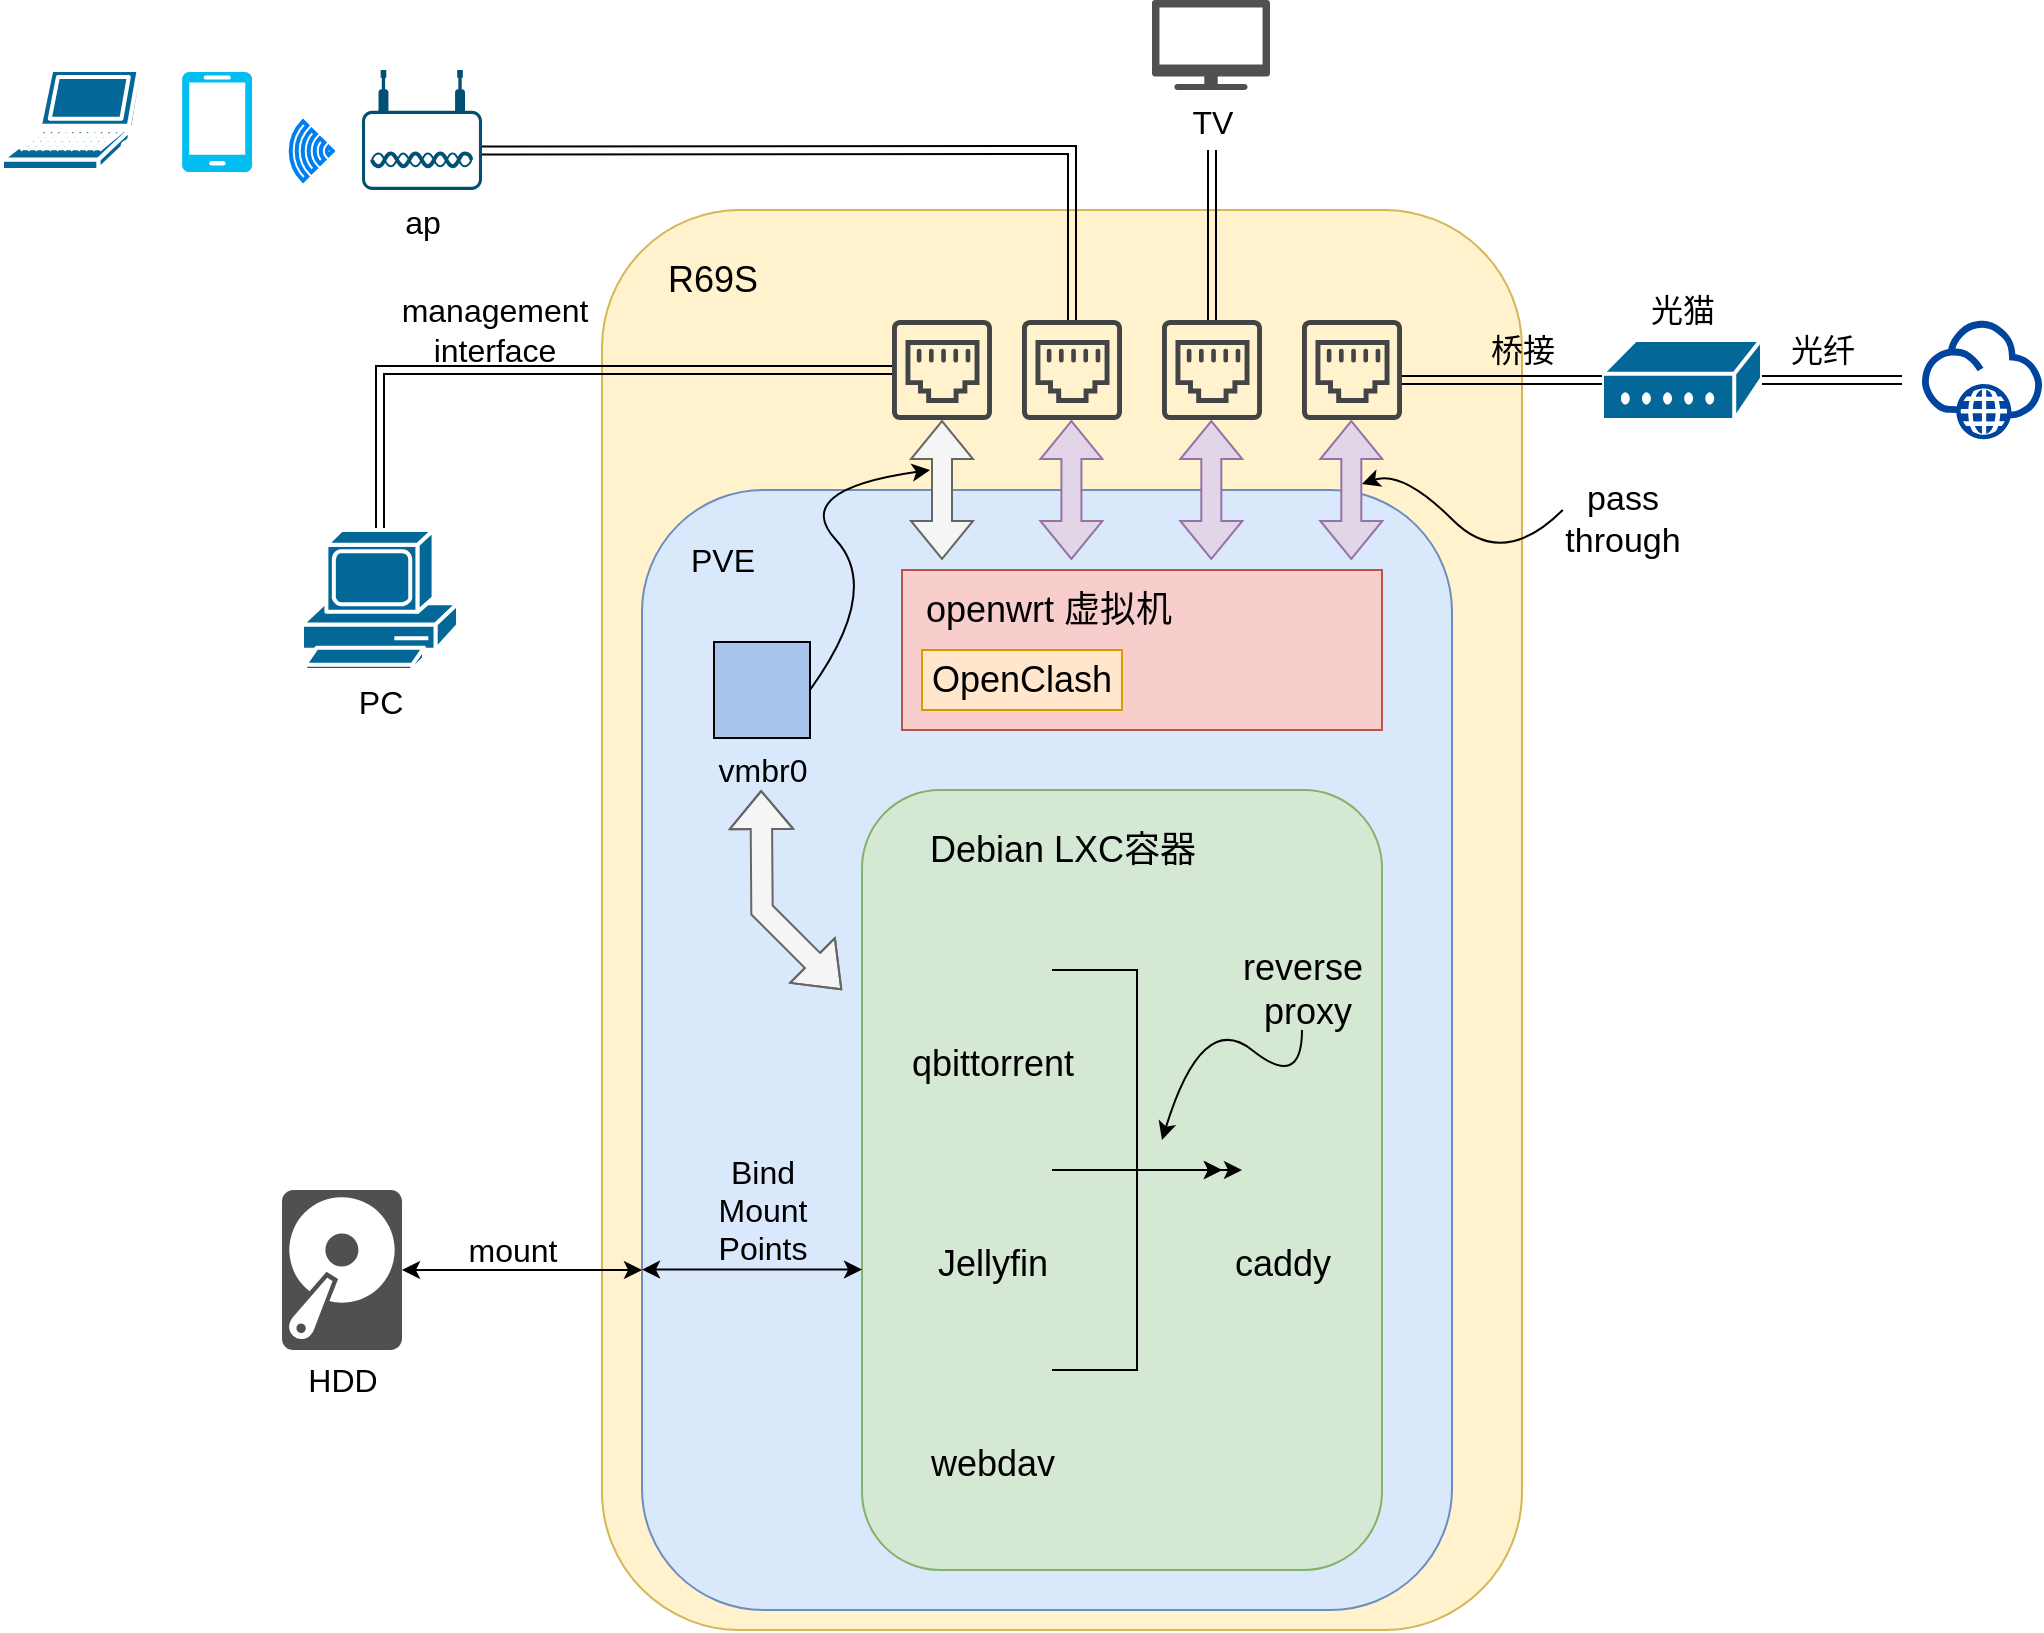 <mxfile version="20.8.18" type="device"><diagram name="第 1 页" id="HwxhQGdfMwIhGefWLHdt"><mxGraphModel dx="1460" dy="819" grid="1" gridSize="10" guides="1" tooltips="1" connect="1" arrows="1" fold="1" page="1" pageScale="1" pageWidth="827" pageHeight="1169" math="0" shadow="0"><root><mxCell id="0"/><mxCell id="1" parent="0"/><mxCell id="PS4D_Qk0cHezJDj4OZUu-10" value="" style="rounded=1;whiteSpace=wrap;html=1;fillColor=#fff2cc;strokeColor=#d6b656;shadow=0;" parent="1" vertex="1"><mxGeometry x="310" y="160" width="460" height="710" as="geometry"/></mxCell><mxCell id="PS4D_Qk0cHezJDj4OZUu-1" value="" style="shape=mxgraph.cisco.modems_and_phones.modem;html=1;pointerEvents=1;dashed=0;fillColor=#036897;strokeColor=#ffffff;strokeWidth=2;verticalLabelPosition=bottom;verticalAlign=top;align=center;outlineConnect=0;" parent="1" vertex="1"><mxGeometry x="810" y="225" width="80" height="40" as="geometry"/></mxCell><mxCell id="PS4D_Qk0cHezJDj4OZUu-4" value="" style="shape=link;html=1;rounded=0;" parent="1" edge="1"><mxGeometry width="100" relative="1" as="geometry"><mxPoint x="710" y="245" as="sourcePoint"/><mxPoint x="810" y="245" as="targetPoint"/></mxGeometry></mxCell><mxCell id="PS4D_Qk0cHezJDj4OZUu-5" value="" style="shape=link;html=1;rounded=0;" parent="1" edge="1"><mxGeometry width="100" relative="1" as="geometry"><mxPoint x="890" y="245" as="sourcePoint"/><mxPoint x="960" y="245" as="targetPoint"/></mxGeometry></mxCell><mxCell id="PS4D_Qk0cHezJDj4OZUu-6" value="" style="sketch=0;pointerEvents=1;shadow=0;dashed=0;html=1;strokeColor=none;fillColor=#434445;aspect=fixed;labelPosition=center;verticalLabelPosition=bottom;verticalAlign=top;align=center;outlineConnect=0;shape=mxgraph.vvd.ethernet_port;" parent="1" vertex="1"><mxGeometry x="455" y="215" width="50" height="50" as="geometry"/></mxCell><mxCell id="PS4D_Qk0cHezJDj4OZUu-7" value="" style="sketch=0;pointerEvents=1;shadow=0;dashed=0;html=1;strokeColor=none;fillColor=#434445;aspect=fixed;labelPosition=center;verticalLabelPosition=bottom;verticalAlign=top;align=center;outlineConnect=0;shape=mxgraph.vvd.ethernet_port;" parent="1" vertex="1"><mxGeometry x="520" y="215" width="50" height="50" as="geometry"/></mxCell><mxCell id="PS4D_Qk0cHezJDj4OZUu-8" value="" style="sketch=0;pointerEvents=1;shadow=0;dashed=0;html=1;strokeColor=none;fillColor=#434445;aspect=fixed;labelPosition=center;verticalLabelPosition=bottom;verticalAlign=top;align=center;outlineConnect=0;shape=mxgraph.vvd.ethernet_port;" parent="1" vertex="1"><mxGeometry x="590" y="215" width="50" height="50" as="geometry"/></mxCell><mxCell id="PS4D_Qk0cHezJDj4OZUu-9" value="" style="sketch=0;pointerEvents=1;shadow=0;dashed=0;html=1;strokeColor=none;fillColor=#434445;aspect=fixed;labelPosition=center;verticalLabelPosition=bottom;verticalAlign=top;align=center;outlineConnect=0;shape=mxgraph.vvd.ethernet_port;" parent="1" vertex="1"><mxGeometry x="660" y="215" width="50" height="50" as="geometry"/></mxCell><mxCell id="PS4D_Qk0cHezJDj4OZUu-11" value="" style="rounded=1;whiteSpace=wrap;html=1;fillColor=#dae8fc;strokeColor=#6c8ebf;" parent="1" vertex="1"><mxGeometry x="330" y="300" width="405" height="560" as="geometry"/></mxCell><mxCell id="PS4D_Qk0cHezJDj4OZUu-12" value="" style="rounded=0;whiteSpace=wrap;html=1;fillColor=#f8cecc;strokeColor=#b85450;" parent="1" vertex="1"><mxGeometry x="460" y="340" width="240" height="80" as="geometry"/></mxCell><mxCell id="PS4D_Qk0cHezJDj4OZUu-14" value="" style="rounded=1;whiteSpace=wrap;html=1;fillColor=#d5e8d4;strokeColor=#82b366;" parent="1" vertex="1"><mxGeometry x="440" y="450" width="260" height="390" as="geometry"/></mxCell><mxCell id="PS4D_Qk0cHezJDj4OZUu-16" value="&lt;font style=&quot;font-size: 16px;&quot;&gt;PVE&lt;/font&gt;" style="text;html=1;align=center;verticalAlign=middle;resizable=0;points=[];autosize=1;strokeColor=none;fillColor=none;" parent="1" vertex="1"><mxGeometry x="340" y="320" width="60" height="30" as="geometry"/></mxCell><mxCell id="PS4D_Qk0cHezJDj4OZUu-17" value="R69S" style="text;html=1;align=center;verticalAlign=middle;resizable=0;points=[];autosize=1;strokeColor=none;fillColor=none;fontSize=18;" parent="1" vertex="1"><mxGeometry x="330" y="175" width="70" height="40" as="geometry"/></mxCell><mxCell id="PS4D_Qk0cHezJDj4OZUu-19" value="openwrt 虚拟机" style="text;html=1;align=center;verticalAlign=middle;resizable=0;points=[];autosize=1;strokeColor=none;fillColor=none;fontSize=18;" parent="1" vertex="1"><mxGeometry x="457.5" y="340" width="150" height="40" as="geometry"/></mxCell><mxCell id="PS4D_Qk0cHezJDj4OZUu-21" value="Debian LXC容器" style="text;html=1;align=center;verticalAlign=middle;resizable=0;points=[];autosize=1;strokeColor=none;fillColor=none;fontSize=18;" parent="1" vertex="1"><mxGeometry x="460" y="460" width="160" height="40" as="geometry"/></mxCell><mxCell id="PS4D_Qk0cHezJDj4OZUu-22" value="" style="shape=flexArrow;endArrow=classic;startArrow=classic;html=1;rounded=0;fontSize=18;fillColor=#f5f5f5;strokeColor=#666666;" parent="1" edge="1"><mxGeometry width="100" height="100" relative="1" as="geometry"><mxPoint x="480" y="335" as="sourcePoint"/><mxPoint x="480" y="265" as="targetPoint"/></mxGeometry></mxCell><mxCell id="PS4D_Qk0cHezJDj4OZUu-23" value="" style="shape=flexArrow;endArrow=classic;startArrow=classic;html=1;rounded=0;fontSize=18;fillColor=#e1d5e7;strokeColor=#9673a6;" parent="1" edge="1"><mxGeometry width="100" height="100" relative="1" as="geometry"><mxPoint x="544.71" y="335" as="sourcePoint"/><mxPoint x="544.71" y="265" as="targetPoint"/></mxGeometry></mxCell><mxCell id="PS4D_Qk0cHezJDj4OZUu-24" value="" style="shape=flexArrow;endArrow=classic;startArrow=classic;html=1;rounded=0;fontSize=18;fillColor=#e1d5e7;strokeColor=#9673a6;" parent="1" edge="1"><mxGeometry width="100" height="100" relative="1" as="geometry"><mxPoint x="614.66" y="335" as="sourcePoint"/><mxPoint x="614.66" y="265" as="targetPoint"/></mxGeometry></mxCell><mxCell id="PS4D_Qk0cHezJDj4OZUu-25" value="" style="shape=flexArrow;endArrow=classic;startArrow=classic;html=1;rounded=0;fontSize=18;fillColor=#e1d5e7;strokeColor=#9673a6;" parent="1" edge="1"><mxGeometry width="100" height="100" relative="1" as="geometry"><mxPoint x="684.66" y="335" as="sourcePoint"/><mxPoint x="684.66" y="265" as="targetPoint"/></mxGeometry></mxCell><mxCell id="PS4D_Qk0cHezJDj4OZUu-39" style="edgeStyle=orthogonalEdgeStyle;rounded=0;orthogonalLoop=1;jettySize=auto;html=1;entryX=0;entryY=0.5;entryDx=0;entryDy=0;fontSize=18;" parent="1" source="PS4D_Qk0cHezJDj4OZUu-31" target="PS4D_Qk0cHezJDj4OZUu-36" edge="1"><mxGeometry relative="1" as="geometry"/></mxCell><mxCell id="PS4D_Qk0cHezJDj4OZUu-31" value="qbittorrent" style="shape=image;html=1;verticalAlign=top;verticalLabelPosition=bottom;labelBackgroundColor=none;imageAspect=0;aspect=fixed;image=https://cdn0.iconfinder.com/data/icons/social-media-2104/24/social_media_social_media_logo_docker-128.png;shadow=0;fontSize=18;fillColor=default;imageBackground=none;labelBorderColor=none;" parent="1" vertex="1"><mxGeometry x="475" y="510" width="60" height="60" as="geometry"/></mxCell><mxCell id="PS4D_Qk0cHezJDj4OZUu-40" style="edgeStyle=orthogonalEdgeStyle;rounded=0;orthogonalLoop=1;jettySize=auto;html=1;fontSize=18;" parent="1" source="PS4D_Qk0cHezJDj4OZUu-32" edge="1"><mxGeometry relative="1" as="geometry"><mxPoint x="630" y="640" as="targetPoint"/></mxGeometry></mxCell><mxCell id="PS4D_Qk0cHezJDj4OZUu-32" value="Jellyfin" style="shape=image;html=1;verticalAlign=top;verticalLabelPosition=bottom;labelBackgroundColor=none;imageAspect=0;aspect=fixed;image=https://cdn0.iconfinder.com/data/icons/social-media-2104/24/social_media_social_media_logo_docker-128.png;shadow=0;fontSize=18;fillColor=default;imageBackground=none;labelBorderColor=none;" parent="1" vertex="1"><mxGeometry x="475" y="610" width="60" height="60" as="geometry"/></mxCell><mxCell id="PS4D_Qk0cHezJDj4OZUu-33" value="OpenClash" style="rounded=0;whiteSpace=wrap;html=1;shadow=0;labelBackgroundColor=none;labelBorderColor=none;fontSize=18;fillColor=#ffe6cc;strokeColor=#d79b00;" parent="1" vertex="1"><mxGeometry x="470" y="380" width="100" height="30" as="geometry"/></mxCell><mxCell id="PS4D_Qk0cHezJDj4OZUu-41" style="edgeStyle=orthogonalEdgeStyle;rounded=0;orthogonalLoop=1;jettySize=auto;html=1;entryX=0;entryY=0.5;entryDx=0;entryDy=0;fontSize=18;" parent="1" source="PS4D_Qk0cHezJDj4OZUu-34" target="PS4D_Qk0cHezJDj4OZUu-36" edge="1"><mxGeometry relative="1" as="geometry"/></mxCell><mxCell id="PS4D_Qk0cHezJDj4OZUu-34" value="webdav" style="shape=image;html=1;verticalAlign=top;verticalLabelPosition=bottom;labelBackgroundColor=none;imageAspect=0;aspect=fixed;image=https://cdn0.iconfinder.com/data/icons/social-media-2104/24/social_media_social_media_logo_docker-128.png;shadow=0;fontSize=18;fillColor=default;imageBackground=none;labelBorderColor=none;" parent="1" vertex="1"><mxGeometry x="475" y="710" width="60" height="60" as="geometry"/></mxCell><mxCell id="PS4D_Qk0cHezJDj4OZUu-35" value="" style="shape=image;html=1;verticalAlign=top;verticalLabelPosition=bottom;labelBackgroundColor=#ffffff;imageAspect=0;aspect=fixed;image=https://cdn4.iconfinder.com/data/icons/ionicons/512/icon-ios7-more-128.png;shadow=0;labelBorderColor=none;fontSize=18;fillColor=default;" parent="1" vertex="1"><mxGeometry x="475" y="780" width="60" height="60" as="geometry"/></mxCell><mxCell id="PS4D_Qk0cHezJDj4OZUu-36" value="caddy" style="shape=image;html=1;verticalAlign=top;verticalLabelPosition=bottom;labelBackgroundColor=none;imageAspect=0;aspect=fixed;image=https://cdn0.iconfinder.com/data/icons/social-media-2104/24/social_media_social_media_logo_docker-128.png;shadow=0;fontSize=18;fillColor=default;imageBackground=none;labelBorderColor=none;" parent="1" vertex="1"><mxGeometry x="620" y="610" width="60" height="60" as="geometry"/></mxCell><mxCell id="PS4D_Qk0cHezJDj4OZUu-42" value="reverse&lt;br&gt;&amp;nbsp;proxy" style="text;html=1;align=center;verticalAlign=middle;resizable=0;points=[];autosize=1;strokeColor=none;fillColor=none;fontSize=18;" parent="1" vertex="1"><mxGeometry x="620" y="520" width="80" height="60" as="geometry"/></mxCell><mxCell id="PS4D_Qk0cHezJDj4OZUu-43" value="" style="curved=1;endArrow=classic;html=1;rounded=0;fontSize=18;" parent="1" edge="1"><mxGeometry width="50" height="50" relative="1" as="geometry"><mxPoint x="660" y="570" as="sourcePoint"/><mxPoint x="590" y="625" as="targetPoint"/><Array as="points"><mxPoint x="660" y="600"/><mxPoint x="610" y="560"/></Array></mxGeometry></mxCell><mxCell id="H_lyYcEXsFZXUeerw35l-1" value="" style="curved=1;endArrow=classic;html=1;rounded=0;entryX=0.999;entryY=0.207;entryDx=0;entryDy=0;entryPerimeter=0;" edge="1" parent="1"><mxGeometry width="50" height="50" relative="1" as="geometry"><mxPoint x="790.39" y="310" as="sourcePoint"/><mxPoint x="690.0" y="296.97" as="targetPoint"/><Array as="points"><mxPoint x="760.39" y="340"/><mxPoint x="710.39" y="290"/></Array></mxGeometry></mxCell><mxCell id="H_lyYcEXsFZXUeerw35l-2" value="&lt;font style=&quot;font-size: 17px;&quot;&gt;pass&lt;br&gt;through&lt;/font&gt;" style="text;html=1;align=center;verticalAlign=middle;resizable=0;points=[];autosize=1;strokeColor=none;fillColor=none;" vertex="1" parent="1"><mxGeometry x="780" y="290" width="80" height="50" as="geometry"/></mxCell><mxCell id="H_lyYcEXsFZXUeerw35l-4" value="vmbr0" style="shape=image;html=1;verticalAlign=top;verticalLabelPosition=bottom;labelBackgroundColor=none;imageAspect=0;aspect=fixed;image=https://cdn0.iconfinder.com/data/icons/logos-brands-2/48/logo_brand_brands_logos_bridge_adobe-128.png;fontSize=16;labelBorderColor=none;imageBorder=default;imageBackground=#A9C4EB;fillStyle=auto;" vertex="1" parent="1"><mxGeometry x="366" y="376" width="48" height="48" as="geometry"/></mxCell><mxCell id="H_lyYcEXsFZXUeerw35l-5" value="" style="curved=1;endArrow=classic;html=1;rounded=0;exitX=1;exitY=0.5;exitDx=0;exitDy=0;" edge="1" parent="1" source="H_lyYcEXsFZXUeerw35l-4"><mxGeometry width="50" height="50" relative="1" as="geometry"><mxPoint x="354" y="345" as="sourcePoint"/><mxPoint x="474" y="290" as="targetPoint"/><Array as="points"><mxPoint x="450" y="350"/><mxPoint x="404" y="300"/></Array></mxGeometry></mxCell><mxCell id="H_lyYcEXsFZXUeerw35l-6" value="光猫" style="text;html=1;align=center;verticalAlign=middle;resizable=0;points=[];autosize=1;strokeColor=none;fillColor=none;fontSize=16;" vertex="1" parent="1"><mxGeometry x="820" y="195" width="60" height="30" as="geometry"/></mxCell><mxCell id="H_lyYcEXsFZXUeerw35l-7" value="桥接" style="text;html=1;align=center;verticalAlign=middle;resizable=0;points=[];autosize=1;strokeColor=none;fillColor=none;fontSize=16;" vertex="1" parent="1"><mxGeometry x="740" y="215" width="60" height="30" as="geometry"/></mxCell><mxCell id="H_lyYcEXsFZXUeerw35l-8" value="光纤" style="text;html=1;align=center;verticalAlign=middle;resizable=0;points=[];autosize=1;strokeColor=none;fillColor=none;fontSize=16;" vertex="1" parent="1"><mxGeometry x="890" y="215" width="60" height="30" as="geometry"/></mxCell><mxCell id="H_lyYcEXsFZXUeerw35l-9" value="" style="shape=link;html=1;rounded=0;fontSize=16;" edge="1" parent="1" source="H_lyYcEXsFZXUeerw35l-10" target="PS4D_Qk0cHezJDj4OZUu-6"><mxGeometry width="100" relative="1" as="geometry"><mxPoint x="270" y="239.5" as="sourcePoint"/><mxPoint x="370" y="239.5" as="targetPoint"/><Array as="points"><mxPoint x="199" y="240"/></Array></mxGeometry></mxCell><mxCell id="H_lyYcEXsFZXUeerw35l-10" value="PC" style="shape=mxgraph.cisco.computers_and_peripherals.pc;sketch=0;html=1;pointerEvents=1;dashed=0;fillColor=#036897;strokeColor=#ffffff;strokeWidth=2;verticalLabelPosition=bottom;verticalAlign=top;align=center;outlineConnect=0;fontSize=16;" vertex="1" parent="1"><mxGeometry x="160" y="320" width="78" height="70" as="geometry"/></mxCell><mxCell id="H_lyYcEXsFZXUeerw35l-12" value="ap" style="points=[[0.03,0.36,0],[0.18,0,0],[0.5,0.34,0],[0.82,0,0],[0.97,0.36,0],[1,0.67,0],[0.975,0.975,0],[0.5,1,0],[0.025,0.975,0],[0,0.67,0]];verticalLabelPosition=bottom;sketch=0;html=1;verticalAlign=top;aspect=fixed;align=center;pointerEvents=1;shape=mxgraph.cisco19.wireless_access_point;fillColor=#005073;strokeColor=none;labelBackgroundColor=none;labelBorderColor=none;fillStyle=auto;fontSize=16;" vertex="1" parent="1"><mxGeometry x="190" y="90" width="60" height="60" as="geometry"/></mxCell><mxCell id="H_lyYcEXsFZXUeerw35l-13" value="management&lt;br&gt;interface" style="text;html=1;align=center;verticalAlign=middle;resizable=0;points=[];autosize=1;strokeColor=none;fillColor=none;fontSize=16;" vertex="1" parent="1"><mxGeometry x="196" y="195" width="120" height="50" as="geometry"/></mxCell><mxCell id="H_lyYcEXsFZXUeerw35l-14" value="" style="shape=flexArrow;endArrow=classic;startArrow=classic;html=1;rounded=0;fontSize=18;fillColor=#f5f5f5;strokeColor=#666666;width=10.69;startSize=6.459;" edge="1" parent="1"><mxGeometry width="100" height="100" relative="1" as="geometry"><mxPoint x="430" y="550" as="sourcePoint"/><mxPoint x="389.57" y="450" as="targetPoint"/><Array as="points"><mxPoint x="390" y="510"/></Array></mxGeometry></mxCell><mxCell id="H_lyYcEXsFZXUeerw35l-15" value="" style="shape=link;html=1;rounded=0;fontSize=16;exitX=1;exitY=0.67;exitDx=0;exitDy=0;exitPerimeter=0;" edge="1" parent="1" source="H_lyYcEXsFZXUeerw35l-12" target="PS4D_Qk0cHezJDj4OZUu-7"><mxGeometry width="100" relative="1" as="geometry"><mxPoint x="460" y="120" as="sourcePoint"/><mxPoint x="560" y="120" as="targetPoint"/><Array as="points"><mxPoint x="545" y="130"/></Array></mxGeometry></mxCell><mxCell id="H_lyYcEXsFZXUeerw35l-16" value="" style="shape=link;html=1;rounded=0;fontSize=16;" edge="1" parent="1" target="PS4D_Qk0cHezJDj4OZUu-8"><mxGeometry width="100" relative="1" as="geometry"><mxPoint x="615" y="130" as="sourcePoint"/><mxPoint x="680" y="119.57" as="targetPoint"/></mxGeometry></mxCell><mxCell id="H_lyYcEXsFZXUeerw35l-17" value="TV" style="sketch=0;pointerEvents=1;shadow=0;dashed=0;html=1;strokeColor=none;fillColor=#505050;labelPosition=center;verticalLabelPosition=bottom;verticalAlign=top;outlineConnect=0;align=center;shape=mxgraph.office.devices.tv;labelBackgroundColor=none;labelBorderColor=none;fillStyle=auto;fontSize=16;" vertex="1" parent="1"><mxGeometry x="585" y="55" width="59" height="45" as="geometry"/></mxCell><mxCell id="H_lyYcEXsFZXUeerw35l-18" value="" style="html=1;verticalLabelPosition=bottom;align=center;labelBackgroundColor=#ffffff;verticalAlign=top;strokeWidth=2;strokeColor=#0080F0;shadow=0;dashed=0;shape=mxgraph.ios7.icons.wifi;pointerEvents=1;labelBorderColor=none;fillStyle=auto;fontSize=16;rotation=-90;" vertex="1" parent="1"><mxGeometry x="150" y="120" width="29.7" height="21" as="geometry"/></mxCell><mxCell id="H_lyYcEXsFZXUeerw35l-19" value="" style="shape=mxgraph.cisco.computers_and_peripherals.laptop;sketch=0;html=1;pointerEvents=1;dashed=0;fillColor=#036897;strokeColor=#ffffff;strokeWidth=2;verticalLabelPosition=bottom;verticalAlign=top;align=center;outlineConnect=0;labelBackgroundColor=none;labelBorderColor=none;fillStyle=auto;fontSize=16;" vertex="1" parent="1"><mxGeometry x="10" y="90" width="70" height="50" as="geometry"/></mxCell><mxCell id="H_lyYcEXsFZXUeerw35l-20" value="" style="verticalLabelPosition=bottom;html=1;verticalAlign=top;align=center;strokeColor=none;fillColor=#00BEF2;shape=mxgraph.azure.mobile;pointerEvents=1;labelBackgroundColor=none;labelBorderColor=none;fillStyle=auto;fontSize=16;" vertex="1" parent="1"><mxGeometry x="100" y="91" width="35" height="50" as="geometry"/></mxCell><mxCell id="H_lyYcEXsFZXUeerw35l-21" value="" style="shape=image;html=1;verticalAlign=top;verticalLabelPosition=bottom;labelBackgroundColor=#ffffff;imageAspect=0;aspect=fixed;image=https://cdn4.iconfinder.com/data/icons/ionicons/512/icon-ios7-more-128.png;shadow=0;labelBorderColor=none;fontSize=18;fillColor=default;" vertex="1" parent="1"><mxGeometry x="50" y="140" width="60" height="60" as="geometry"/></mxCell><mxCell id="H_lyYcEXsFZXUeerw35l-24" value="" style="sketch=0;pointerEvents=1;shadow=0;dashed=0;html=1;strokeColor=none;fillColor=#505050;labelPosition=center;verticalLabelPosition=bottom;verticalAlign=top;outlineConnect=0;align=center;shape=mxgraph.office.devices.hard_disk;labelBackgroundColor=none;labelBorderColor=none;fillStyle=auto;fontSize=16;" vertex="1" parent="1"><mxGeometry x="150" y="650" width="60" height="80" as="geometry"/></mxCell><mxCell id="H_lyYcEXsFZXUeerw35l-25" value="" style="endArrow=classic;startArrow=classic;html=1;rounded=0;fontSize=16;" edge="1" parent="1" source="H_lyYcEXsFZXUeerw35l-24"><mxGeometry width="50" height="50" relative="1" as="geometry"><mxPoint x="260" y="690" as="sourcePoint"/><mxPoint x="330" y="690" as="targetPoint"/></mxGeometry></mxCell><mxCell id="H_lyYcEXsFZXUeerw35l-26" value="mount" style="text;html=1;align=center;verticalAlign=middle;resizable=0;points=[];autosize=1;strokeColor=none;fillColor=none;fontSize=16;" vertex="1" parent="1"><mxGeometry x="230" y="665" width="70" height="30" as="geometry"/></mxCell><mxCell id="H_lyYcEXsFZXUeerw35l-28" value="HDD" style="text;html=1;align=center;verticalAlign=middle;resizable=0;points=[];autosize=1;strokeColor=none;fillColor=none;fontSize=16;" vertex="1" parent="1"><mxGeometry x="150" y="730" width="60" height="30" as="geometry"/></mxCell><mxCell id="H_lyYcEXsFZXUeerw35l-29" value="" style="endArrow=classic;startArrow=classic;html=1;rounded=0;fontSize=16;" edge="1" parent="1"><mxGeometry width="50" height="50" relative="1" as="geometry"><mxPoint x="330" y="689.8" as="sourcePoint"/><mxPoint x="440" y="689.8" as="targetPoint"/></mxGeometry></mxCell><mxCell id="H_lyYcEXsFZXUeerw35l-30" value="Bind&lt;br&gt;Mount&lt;br&gt;Points" style="text;html=1;align=center;verticalAlign=middle;resizable=0;points=[];autosize=1;strokeColor=none;fillColor=none;fontSize=16;" vertex="1" parent="1"><mxGeometry x="355" y="625" width="70" height="70" as="geometry"/></mxCell><mxCell id="H_lyYcEXsFZXUeerw35l-33" value="" style="aspect=fixed;perimeter=ellipsePerimeter;html=1;align=center;shadow=0;dashed=0;fontColor=#4277BB;labelBackgroundColor=#ffffff;fontSize=12;spacingTop=3;image;image=img/lib/ibm/vpc/Internet.svg;labelBorderColor=none;fillStyle=auto;" vertex="1" parent="1"><mxGeometry x="970" y="215" width="60" height="60" as="geometry"/></mxCell></root></mxGraphModel></diagram></mxfile>